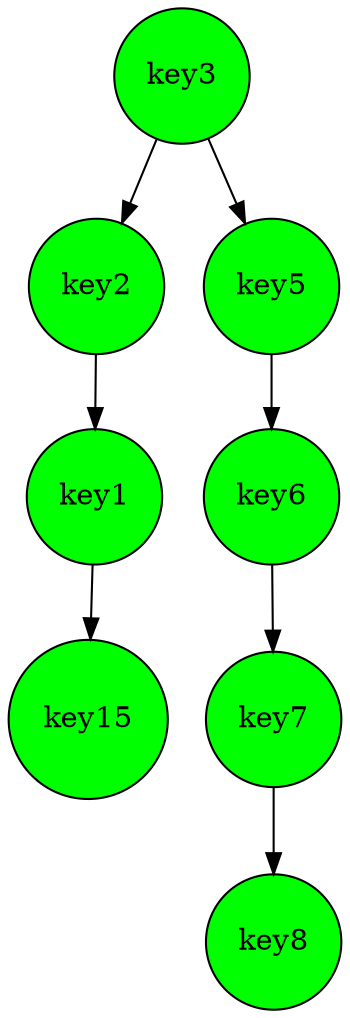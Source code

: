 digraph BST {
    node [shape=circle, style=filled, fillcolor=green];
    key3;
    key3 -> key2;
    key2;
    key2 -> key1;
    key1;
    key1 -> key15;
    key15;
    key3 -> key5;
    key5;
    key5 -> key6;
    key6;
    key6 -> key7;
    key7;
    key7 -> key8;
    key8;
}